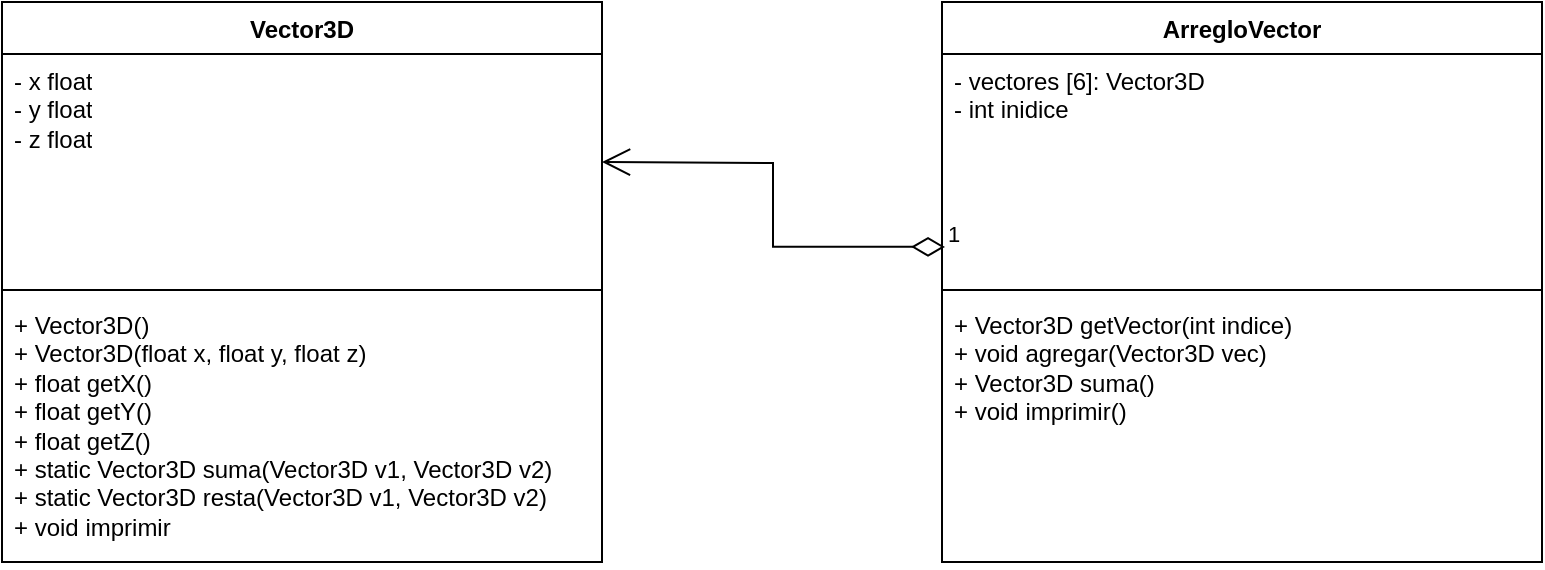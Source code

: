 <mxfile version="27.1.1">
  <diagram name="Página-1" id="puODdOlJbre2iRw7lYyX">
    <mxGraphModel dx="1215" dy="545" grid="1" gridSize="10" guides="1" tooltips="1" connect="1" arrows="1" fold="1" page="1" pageScale="1" pageWidth="827" pageHeight="1169" math="0" shadow="0">
      <root>
        <mxCell id="0" />
        <mxCell id="1" parent="0" />
        <mxCell id="G6J1Onvoki_XsAWRq-EA-1" value="Vector3D" style="swimlane;fontStyle=1;align=center;verticalAlign=top;childLayout=stackLayout;horizontal=1;startSize=26;horizontalStack=0;resizeParent=1;resizeParentMax=0;resizeLast=0;collapsible=1;marginBottom=0;whiteSpace=wrap;html=1;" parent="1" vertex="1">
          <mxGeometry x="190" y="140" width="300" height="280" as="geometry" />
        </mxCell>
        <mxCell id="G6J1Onvoki_XsAWRq-EA-2" value="&lt;div&gt;&lt;div&gt;&lt;div&gt;- x float&lt;/div&gt;&lt;/div&gt;&lt;/div&gt;&lt;div&gt;- y float&lt;/div&gt;&lt;div&gt;- z float&lt;/div&gt;" style="text;strokeColor=none;fillColor=none;align=left;verticalAlign=top;spacingLeft=4;spacingRight=4;overflow=hidden;rotatable=0;points=[[0,0.5],[1,0.5]];portConstraint=eastwest;whiteSpace=wrap;html=1;" parent="G6J1Onvoki_XsAWRq-EA-1" vertex="1">
          <mxGeometry y="26" width="300" height="114" as="geometry" />
        </mxCell>
        <mxCell id="G6J1Onvoki_XsAWRq-EA-3" value="" style="line;strokeWidth=1;fillColor=none;align=left;verticalAlign=middle;spacingTop=-1;spacingLeft=3;spacingRight=3;rotatable=0;labelPosition=right;points=[];portConstraint=eastwest;strokeColor=inherit;" parent="G6J1Onvoki_XsAWRq-EA-1" vertex="1">
          <mxGeometry y="140" width="300" height="8" as="geometry" />
        </mxCell>
        <mxCell id="G6J1Onvoki_XsAWRq-EA-4" value="&lt;div&gt;+ Vector3D()&lt;/div&gt;&lt;div&gt;+ Vector3D(float x, float y, float z)&lt;/div&gt;&lt;div&gt;+ float getX()&lt;/div&gt;&lt;div&gt;+ float getY()&lt;/div&gt;&lt;div&gt;+ float getZ()&lt;/div&gt;&lt;div&gt;+ static Vector3D suma(Vector3D v1, Vector3D v2)&lt;/div&gt;&lt;div&gt;+&amp;nbsp;&lt;span style=&quot;background-color: transparent; color: light-dark(rgb(0, 0, 0), rgb(255, 255, 255));&quot;&gt;static Vector3D resta(Vector3D v1, Vector3D v2)&lt;/span&gt;&lt;/div&gt;&lt;div&gt;&lt;span style=&quot;background-color: transparent; color: light-dark(rgb(0, 0, 0), rgb(255, 255, 255));&quot;&gt;+ void imprimir&lt;/span&gt;&lt;/div&gt;" style="text;strokeColor=none;fillColor=none;align=left;verticalAlign=top;spacingLeft=4;spacingRight=4;overflow=hidden;rotatable=0;points=[[0,0.5],[1,0.5]];portConstraint=eastwest;whiteSpace=wrap;html=1;" parent="G6J1Onvoki_XsAWRq-EA-1" vertex="1">
          <mxGeometry y="148" width="300" height="132" as="geometry" />
        </mxCell>
        <mxCell id="G6J1Onvoki_XsAWRq-EA-5" value="ArregloVector" style="swimlane;fontStyle=1;align=center;verticalAlign=top;childLayout=stackLayout;horizontal=1;startSize=26;horizontalStack=0;resizeParent=1;resizeParentMax=0;resizeLast=0;collapsible=1;marginBottom=0;whiteSpace=wrap;html=1;" parent="1" vertex="1">
          <mxGeometry x="660" y="140" width="300" height="280" as="geometry" />
        </mxCell>
        <mxCell id="G6J1Onvoki_XsAWRq-EA-6" value="- vectores [6]: Vector3D&lt;div&gt;&lt;div&gt;- int inidice&lt;/div&gt;&lt;div&gt;&lt;div&gt;&lt;br&gt;&lt;/div&gt;&lt;/div&gt;&lt;/div&gt;" style="text;strokeColor=none;fillColor=none;align=left;verticalAlign=top;spacingLeft=4;spacingRight=4;overflow=hidden;rotatable=0;points=[[0,0.5],[1,0.5]];portConstraint=eastwest;whiteSpace=wrap;html=1;" parent="G6J1Onvoki_XsAWRq-EA-5" vertex="1">
          <mxGeometry y="26" width="300" height="114" as="geometry" />
        </mxCell>
        <mxCell id="G6J1Onvoki_XsAWRq-EA-7" value="" style="line;strokeWidth=1;fillColor=none;align=left;verticalAlign=middle;spacingTop=-1;spacingLeft=3;spacingRight=3;rotatable=0;labelPosition=right;points=[];portConstraint=eastwest;strokeColor=inherit;" parent="G6J1Onvoki_XsAWRq-EA-5" vertex="1">
          <mxGeometry y="140" width="300" height="8" as="geometry" />
        </mxCell>
        <mxCell id="G6J1Onvoki_XsAWRq-EA-8" value="+ Vector3D getVector(int indice)&lt;div&gt;+ void agregar(Vector3D vec)&lt;/div&gt;&lt;div&gt;+ Vector3D suma()&lt;/div&gt;&lt;div&gt;+ void imprimir()&lt;/div&gt;" style="text;strokeColor=none;fillColor=none;align=left;verticalAlign=top;spacingLeft=4;spacingRight=4;overflow=hidden;rotatable=0;points=[[0,0.5],[1,0.5]];portConstraint=eastwest;whiteSpace=wrap;html=1;" parent="G6J1Onvoki_XsAWRq-EA-5" vertex="1">
          <mxGeometry y="148" width="300" height="132" as="geometry" />
        </mxCell>
        <mxCell id="G6J1Onvoki_XsAWRq-EA-9" value="1" style="endArrow=open;html=1;endSize=12;startArrow=diamondThin;startSize=14;startFill=0;edgeStyle=orthogonalEdgeStyle;align=left;verticalAlign=bottom;rounded=0;exitX=0.005;exitY=0.846;exitDx=0;exitDy=0;exitPerimeter=0;" parent="1" source="G6J1Onvoki_XsAWRq-EA-6" edge="1">
          <mxGeometry x="-1" y="3" relative="1" as="geometry">
            <mxPoint x="660" y="220" as="sourcePoint" />
            <mxPoint x="490" y="220" as="targetPoint" />
          </mxGeometry>
        </mxCell>
      </root>
    </mxGraphModel>
  </diagram>
</mxfile>
